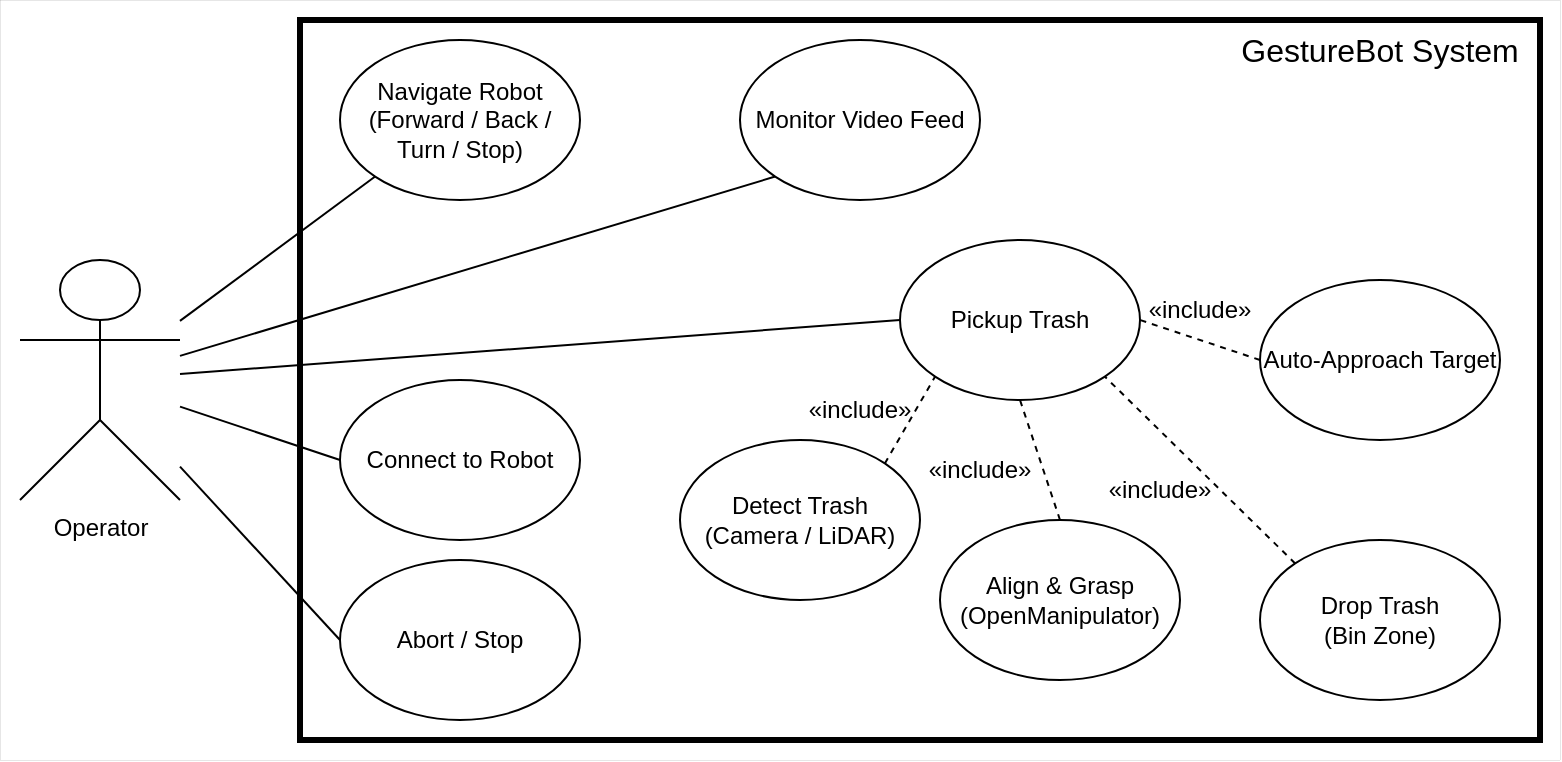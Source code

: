 <mxfile version="28.2.5">
  <diagram name="Seite-1" id="Zduqd0Z500u31DulAqkh">
    <mxGraphModel dx="1131" dy="564" grid="1" gridSize="10" guides="1" tooltips="1" connect="1" arrows="1" fold="1" page="1" pageScale="1" pageWidth="827" pageHeight="1169" math="0" shadow="0">
      <root>
        <mxCell id="0" />
        <mxCell id="1" parent="0" />
        <mxCell id="UpNKA8lAA1_yf1bwaX7A-5" value="" style="rounded=0;whiteSpace=wrap;html=1;strokeWidth=0;" parent="1" vertex="1">
          <mxGeometry x="110" y="230" width="780" height="380" as="geometry" />
        </mxCell>
        <mxCell id="UpNKA8lAA1_yf1bwaX7A-6" value="&lt;font style=&quot;font-size: 16px;&quot;&gt;GestureBot System&lt;/font&gt;" style="text;html=1;align=center;verticalAlign=middle;whiteSpace=wrap;rounded=0;" parent="1" vertex="1">
          <mxGeometry x="720" y="240" width="160" height="30" as="geometry" />
        </mxCell>
        <mxCell id="UpNKA8lAA1_yf1bwaX7A-7" value="Operator" style="shape=umlActor;verticalLabelPosition=bottom;verticalAlign=top;html=1;outlineConnect=0;" parent="1" vertex="1">
          <mxGeometry x="120" y="360" width="80" height="120" as="geometry" />
        </mxCell>
        <mxCell id="UpNKA8lAA1_yf1bwaX7A-8" value="Connect to Robot" style="ellipse;whiteSpace=wrap;html=1;" parent="1" vertex="1">
          <mxGeometry x="280" y="420" width="120" height="80" as="geometry" />
        </mxCell>
        <mxCell id="UpNKA8lAA1_yf1bwaX7A-9" value="Detect Trash&lt;div&gt;(Camera /&amp;nbsp;&lt;span style=&quot;background-color: transparent; color: light-dark(rgb(0, 0, 0), rgb(255, 255, 255));&quot;&gt;LiDAR)&lt;/span&gt;&lt;/div&gt;" style="ellipse;whiteSpace=wrap;html=1;" parent="1" vertex="1">
          <mxGeometry x="450" y="450" width="120" height="80" as="geometry" />
        </mxCell>
        <mxCell id="UpNKA8lAA1_yf1bwaX7A-10" value="Abort / Stop" style="ellipse;whiteSpace=wrap;html=1;" parent="1" vertex="1">
          <mxGeometry x="280" y="510" width="120" height="80" as="geometry" />
        </mxCell>
        <mxCell id="UpNKA8lAA1_yf1bwaX7A-11" value="Navigate Robot&lt;div&gt;(Forward / Back / Turn / Stop)&lt;/div&gt;" style="ellipse;whiteSpace=wrap;html=1;" parent="1" vertex="1">
          <mxGeometry x="280" y="250" width="120" height="80" as="geometry" />
        </mxCell>
        <mxCell id="UpNKA8lAA1_yf1bwaX7A-12" value="Pickup Trash" style="ellipse;whiteSpace=wrap;html=1;" parent="1" vertex="1">
          <mxGeometry x="560" y="350" width="120" height="80" as="geometry" />
        </mxCell>
        <mxCell id="UpNKA8lAA1_yf1bwaX7A-13" value="Monitor Video Feed" style="ellipse;whiteSpace=wrap;html=1;" parent="1" vertex="1">
          <mxGeometry x="480" y="250" width="120" height="80" as="geometry" />
        </mxCell>
        <mxCell id="UpNKA8lAA1_yf1bwaX7A-14" value="Auto-Approach Target" style="ellipse;whiteSpace=wrap;html=1;" parent="1" vertex="1">
          <mxGeometry x="740" y="370" width="120" height="80" as="geometry" />
        </mxCell>
        <mxCell id="UpNKA8lAA1_yf1bwaX7A-15" value="&lt;div&gt;Drop Trash&lt;/div&gt;(Bin Zone)" style="ellipse;whiteSpace=wrap;html=1;" parent="1" vertex="1">
          <mxGeometry x="740" y="500" width="120" height="80" as="geometry" />
        </mxCell>
        <mxCell id="UpNKA8lAA1_yf1bwaX7A-16" value="Align &amp;amp; Grasp&lt;div&gt;(OpenManipulator)&lt;/div&gt;" style="ellipse;whiteSpace=wrap;html=1;" parent="1" vertex="1">
          <mxGeometry x="580" y="490" width="120" height="80" as="geometry" />
        </mxCell>
        <mxCell id="UpNKA8lAA1_yf1bwaX7A-17" value="" style="endArrow=none;html=1;rounded=0;entryX=0;entryY=1;entryDx=0;entryDy=0;" parent="1" source="UpNKA8lAA1_yf1bwaX7A-7" target="UpNKA8lAA1_yf1bwaX7A-11" edge="1">
          <mxGeometry width="50" height="50" relative="1" as="geometry">
            <mxPoint x="490" y="420" as="sourcePoint" />
            <mxPoint x="250" y="470" as="targetPoint" />
          </mxGeometry>
        </mxCell>
        <mxCell id="UpNKA8lAA1_yf1bwaX7A-18" value="" style="endArrow=none;html=1;rounded=0;entryX=0;entryY=1;entryDx=0;entryDy=0;" parent="1" source="UpNKA8lAA1_yf1bwaX7A-7" target="UpNKA8lAA1_yf1bwaX7A-13" edge="1">
          <mxGeometry width="50" height="50" relative="1" as="geometry">
            <mxPoint x="490" y="420" as="sourcePoint" />
            <mxPoint x="540" y="370" as="targetPoint" />
          </mxGeometry>
        </mxCell>
        <mxCell id="UpNKA8lAA1_yf1bwaX7A-19" value="" style="endArrow=none;html=1;rounded=0;entryX=0;entryY=0.5;entryDx=0;entryDy=0;" parent="1" source="UpNKA8lAA1_yf1bwaX7A-7" target="UpNKA8lAA1_yf1bwaX7A-12" edge="1">
          <mxGeometry width="50" height="50" relative="1" as="geometry">
            <mxPoint x="490" y="420" as="sourcePoint" />
            <mxPoint x="540" y="370" as="targetPoint" />
          </mxGeometry>
        </mxCell>
        <mxCell id="UpNKA8lAA1_yf1bwaX7A-20" value="" style="endArrow=none;html=1;rounded=0;exitX=0;exitY=0.5;exitDx=0;exitDy=0;" parent="1" source="UpNKA8lAA1_yf1bwaX7A-8" target="UpNKA8lAA1_yf1bwaX7A-7" edge="1">
          <mxGeometry width="50" height="50" relative="1" as="geometry">
            <mxPoint x="490" y="420" as="sourcePoint" />
            <mxPoint x="540" y="370" as="targetPoint" />
          </mxGeometry>
        </mxCell>
        <mxCell id="UpNKA8lAA1_yf1bwaX7A-21" value="" style="endArrow=none;html=1;rounded=0;exitX=0;exitY=0.5;exitDx=0;exitDy=0;" parent="1" source="UpNKA8lAA1_yf1bwaX7A-10" target="UpNKA8lAA1_yf1bwaX7A-7" edge="1">
          <mxGeometry width="50" height="50" relative="1" as="geometry">
            <mxPoint x="490" y="420" as="sourcePoint" />
            <mxPoint x="540" y="370" as="targetPoint" />
          </mxGeometry>
        </mxCell>
        <mxCell id="UpNKA8lAA1_yf1bwaX7A-22" value="" style="endArrow=none;dashed=1;html=1;rounded=0;exitX=1;exitY=0;exitDx=0;exitDy=0;entryX=0;entryY=1;entryDx=0;entryDy=0;" parent="1" source="UpNKA8lAA1_yf1bwaX7A-9" target="UpNKA8lAA1_yf1bwaX7A-12" edge="1">
          <mxGeometry width="50" height="50" relative="1" as="geometry">
            <mxPoint x="490" y="420" as="sourcePoint" />
            <mxPoint x="540" y="370" as="targetPoint" />
          </mxGeometry>
        </mxCell>
        <mxCell id="UpNKA8lAA1_yf1bwaX7A-23" value="" style="endArrow=none;dashed=1;html=1;rounded=0;exitX=0.5;exitY=0;exitDx=0;exitDy=0;entryX=0.5;entryY=1;entryDx=0;entryDy=0;" parent="1" source="UpNKA8lAA1_yf1bwaX7A-16" target="UpNKA8lAA1_yf1bwaX7A-12" edge="1">
          <mxGeometry width="50" height="50" relative="1" as="geometry">
            <mxPoint x="490" y="420" as="sourcePoint" />
            <mxPoint x="540" y="370" as="targetPoint" />
          </mxGeometry>
        </mxCell>
        <mxCell id="UpNKA8lAA1_yf1bwaX7A-24" value="" style="endArrow=none;dashed=1;html=1;rounded=0;exitX=0;exitY=0.5;exitDx=0;exitDy=0;entryX=1;entryY=0.5;entryDx=0;entryDy=0;" parent="1" source="UpNKA8lAA1_yf1bwaX7A-14" target="UpNKA8lAA1_yf1bwaX7A-12" edge="1">
          <mxGeometry width="50" height="50" relative="1" as="geometry">
            <mxPoint x="490" y="420" as="sourcePoint" />
            <mxPoint x="540" y="370" as="targetPoint" />
          </mxGeometry>
        </mxCell>
        <mxCell id="UpNKA8lAA1_yf1bwaX7A-25" value="" style="endArrow=none;dashed=1;html=1;rounded=0;entryX=1;entryY=1;entryDx=0;entryDy=0;exitX=0;exitY=0;exitDx=0;exitDy=0;" parent="1" source="UpNKA8lAA1_yf1bwaX7A-15" target="UpNKA8lAA1_yf1bwaX7A-12" edge="1">
          <mxGeometry width="50" height="50" relative="1" as="geometry">
            <mxPoint x="490" y="420" as="sourcePoint" />
            <mxPoint x="540" y="370" as="targetPoint" />
          </mxGeometry>
        </mxCell>
        <mxCell id="UpNKA8lAA1_yf1bwaX7A-26" value="«include»" style="text;html=1;align=center;verticalAlign=middle;whiteSpace=wrap;rounded=0;" parent="1" vertex="1">
          <mxGeometry x="510" y="420" width="60" height="30" as="geometry" />
        </mxCell>
        <mxCell id="UpNKA8lAA1_yf1bwaX7A-27" value="«include»" style="text;html=1;align=center;verticalAlign=middle;whiteSpace=wrap;rounded=0;" parent="1" vertex="1">
          <mxGeometry x="570" y="450" width="60" height="30" as="geometry" />
        </mxCell>
        <mxCell id="UpNKA8lAA1_yf1bwaX7A-28" value="«include»" style="text;html=1;align=center;verticalAlign=middle;whiteSpace=wrap;rounded=0;" parent="1" vertex="1">
          <mxGeometry x="660" y="460" width="60" height="30" as="geometry" />
        </mxCell>
        <mxCell id="UpNKA8lAA1_yf1bwaX7A-29" value="«include»" style="text;html=1;align=center;verticalAlign=middle;whiteSpace=wrap;rounded=0;" parent="1" vertex="1">
          <mxGeometry x="680" y="370" width="60" height="30" as="geometry" />
        </mxCell>
        <mxCell id="UpNKA8lAA1_yf1bwaX7A-31" value="" style="rounded=0;whiteSpace=wrap;html=1;strokeWidth=3;fillColor=none;" parent="1" vertex="1">
          <mxGeometry x="260" y="240" width="620" height="360" as="geometry" />
        </mxCell>
      </root>
    </mxGraphModel>
  </diagram>
</mxfile>
